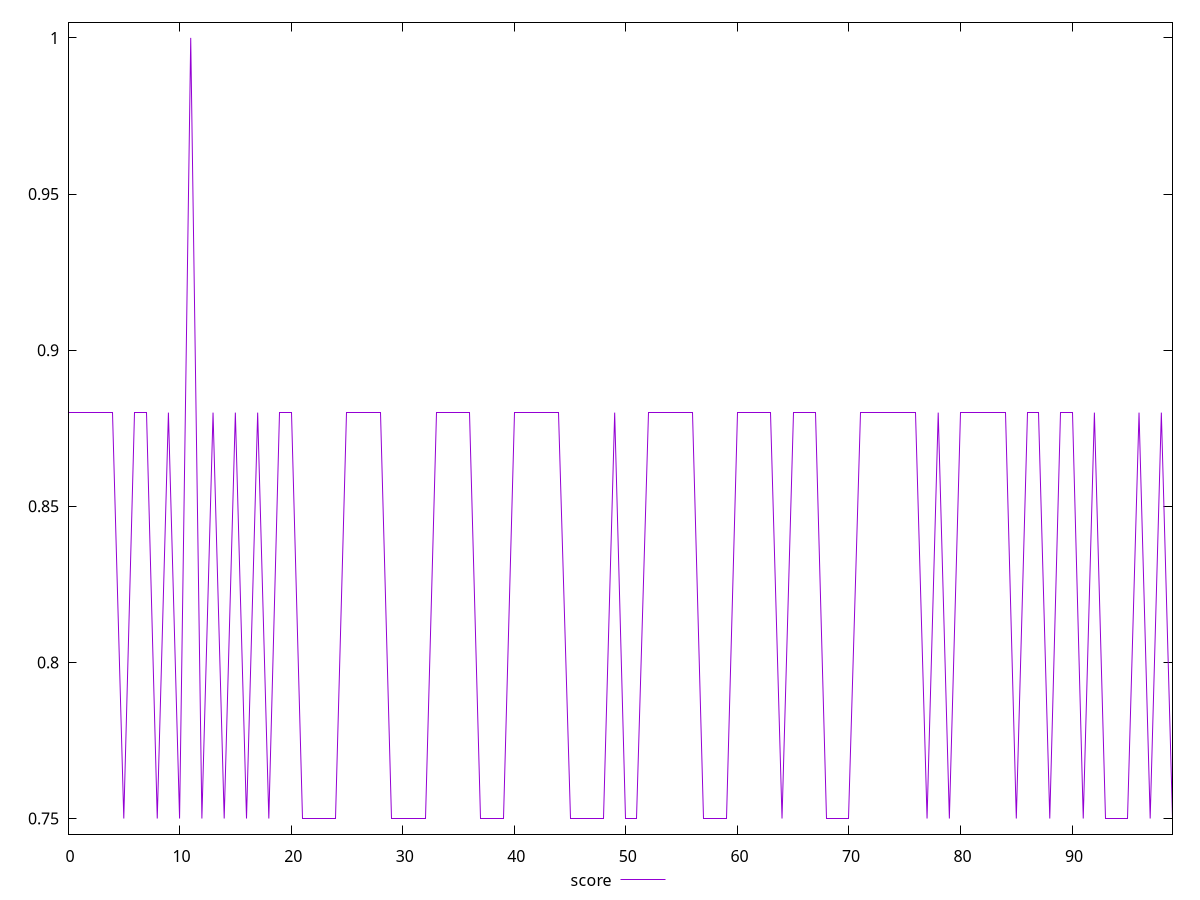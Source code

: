 reset

$score <<EOF
0 0.88
1 0.88
2 0.88
3 0.88
4 0.88
5 0.75
6 0.88
7 0.88
8 0.75
9 0.88
10 0.75
11 1
12 0.75
13 0.88
14 0.75
15 0.88
16 0.75
17 0.88
18 0.75
19 0.88
20 0.88
21 0.75
22 0.75
23 0.75
24 0.75
25 0.88
26 0.88
27 0.88
28 0.88
29 0.75
30 0.75
31 0.75
32 0.75
33 0.88
34 0.88
35 0.88
36 0.88
37 0.75
38 0.75
39 0.75
40 0.88
41 0.88
42 0.88
43 0.88
44 0.88
45 0.75
46 0.75
47 0.75
48 0.75
49 0.88
50 0.75
51 0.75
52 0.88
53 0.88
54 0.88
55 0.88
56 0.88
57 0.75
58 0.75
59 0.75
60 0.88
61 0.88
62 0.88
63 0.88
64 0.75
65 0.88
66 0.88
67 0.88
68 0.75
69 0.75
70 0.75
71 0.88
72 0.88
73 0.88
74 0.88
75 0.88
76 0.88
77 0.75
78 0.88
79 0.75
80 0.88
81 0.88
82 0.88
83 0.88
84 0.88
85 0.75
86 0.88
87 0.88
88 0.75
89 0.88
90 0.88
91 0.75
92 0.88
93 0.75
94 0.75
95 0.75
96 0.88
97 0.75
98 0.88
99 0.75
EOF

set key outside below
set xrange [0:99]
set yrange [0.745:1.005]
set trange [0.745:1.005]
set terminal svg size 640, 500 enhanced background rgb 'white'
set output "report_00017_2021-02-10T15-08-03.406Z/offscreen-images/samples/pages/score/values.svg"

plot $score title "score" with line

reset
